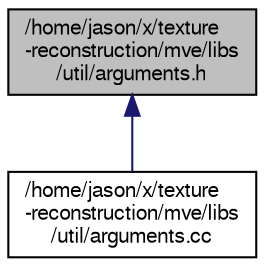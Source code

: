 digraph "/home/jason/x/texture-reconstruction/mve/libs/util/arguments.h"
{
  edge [fontname="FreeSans",fontsize="10",labelfontname="FreeSans",labelfontsize="10"];
  node [fontname="FreeSans",fontsize="10",shape=record];
  Node12 [label="/home/jason/x/texture\l-reconstruction/mve/libs\l/util/arguments.h",height=0.2,width=0.4,color="black", fillcolor="grey75", style="filled", fontcolor="black"];
  Node12 -> Node13 [dir="back",color="midnightblue",fontsize="10",style="solid",fontname="FreeSans"];
  Node13 [label="/home/jason/x/texture\l-reconstruction/mve/libs\l/util/arguments.cc",height=0.2,width=0.4,color="black", fillcolor="white", style="filled",URL="$arguments_8cc.html"];
}
